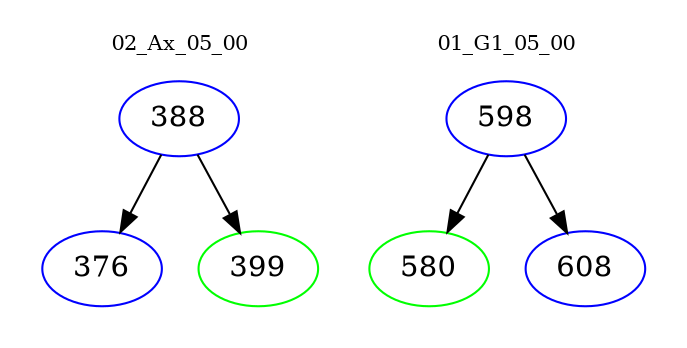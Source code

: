 digraph{
subgraph cluster_0 {
color = white
label = "02_Ax_05_00";
fontsize=10;
T0_388 [label="388", color="blue"]
T0_388 -> T0_376 [color="black"]
T0_376 [label="376", color="blue"]
T0_388 -> T0_399 [color="black"]
T0_399 [label="399", color="green"]
}
subgraph cluster_1 {
color = white
label = "01_G1_05_00";
fontsize=10;
T1_598 [label="598", color="blue"]
T1_598 -> T1_580 [color="black"]
T1_580 [label="580", color="green"]
T1_598 -> T1_608 [color="black"]
T1_608 [label="608", color="blue"]
}
}
